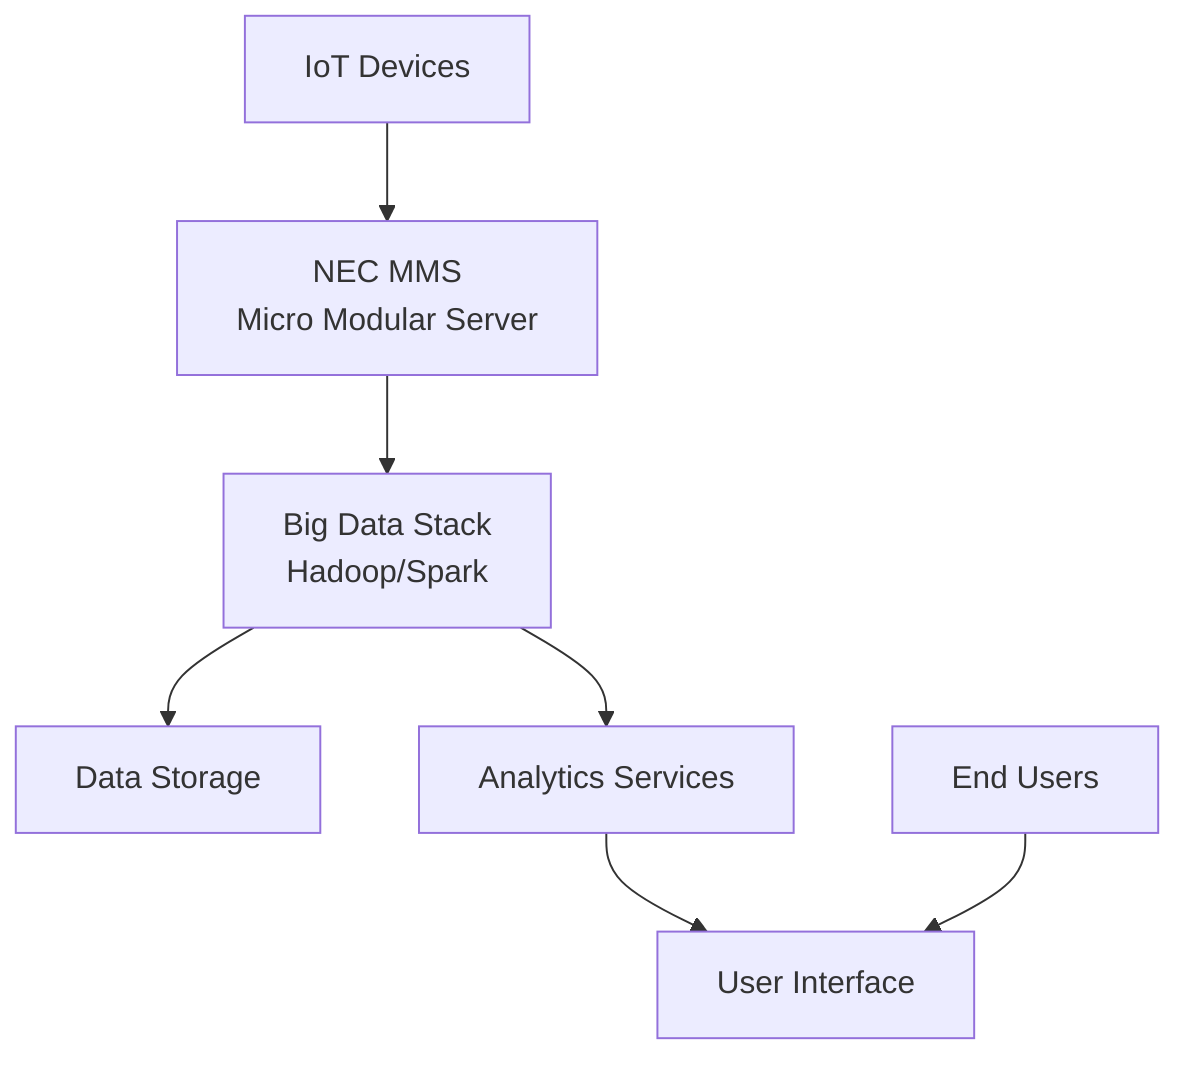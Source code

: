 graph TD
    A[IoT Devices] --> B[NEC MMS<br/>Micro Modular Server]
    B --> C[Big Data Stack<br/>Hadoop/Spark]
    C --> D[Data Storage]
    C --> E[Analytics Services]
    E --> F[User Interface]
    G[End Users] --> F